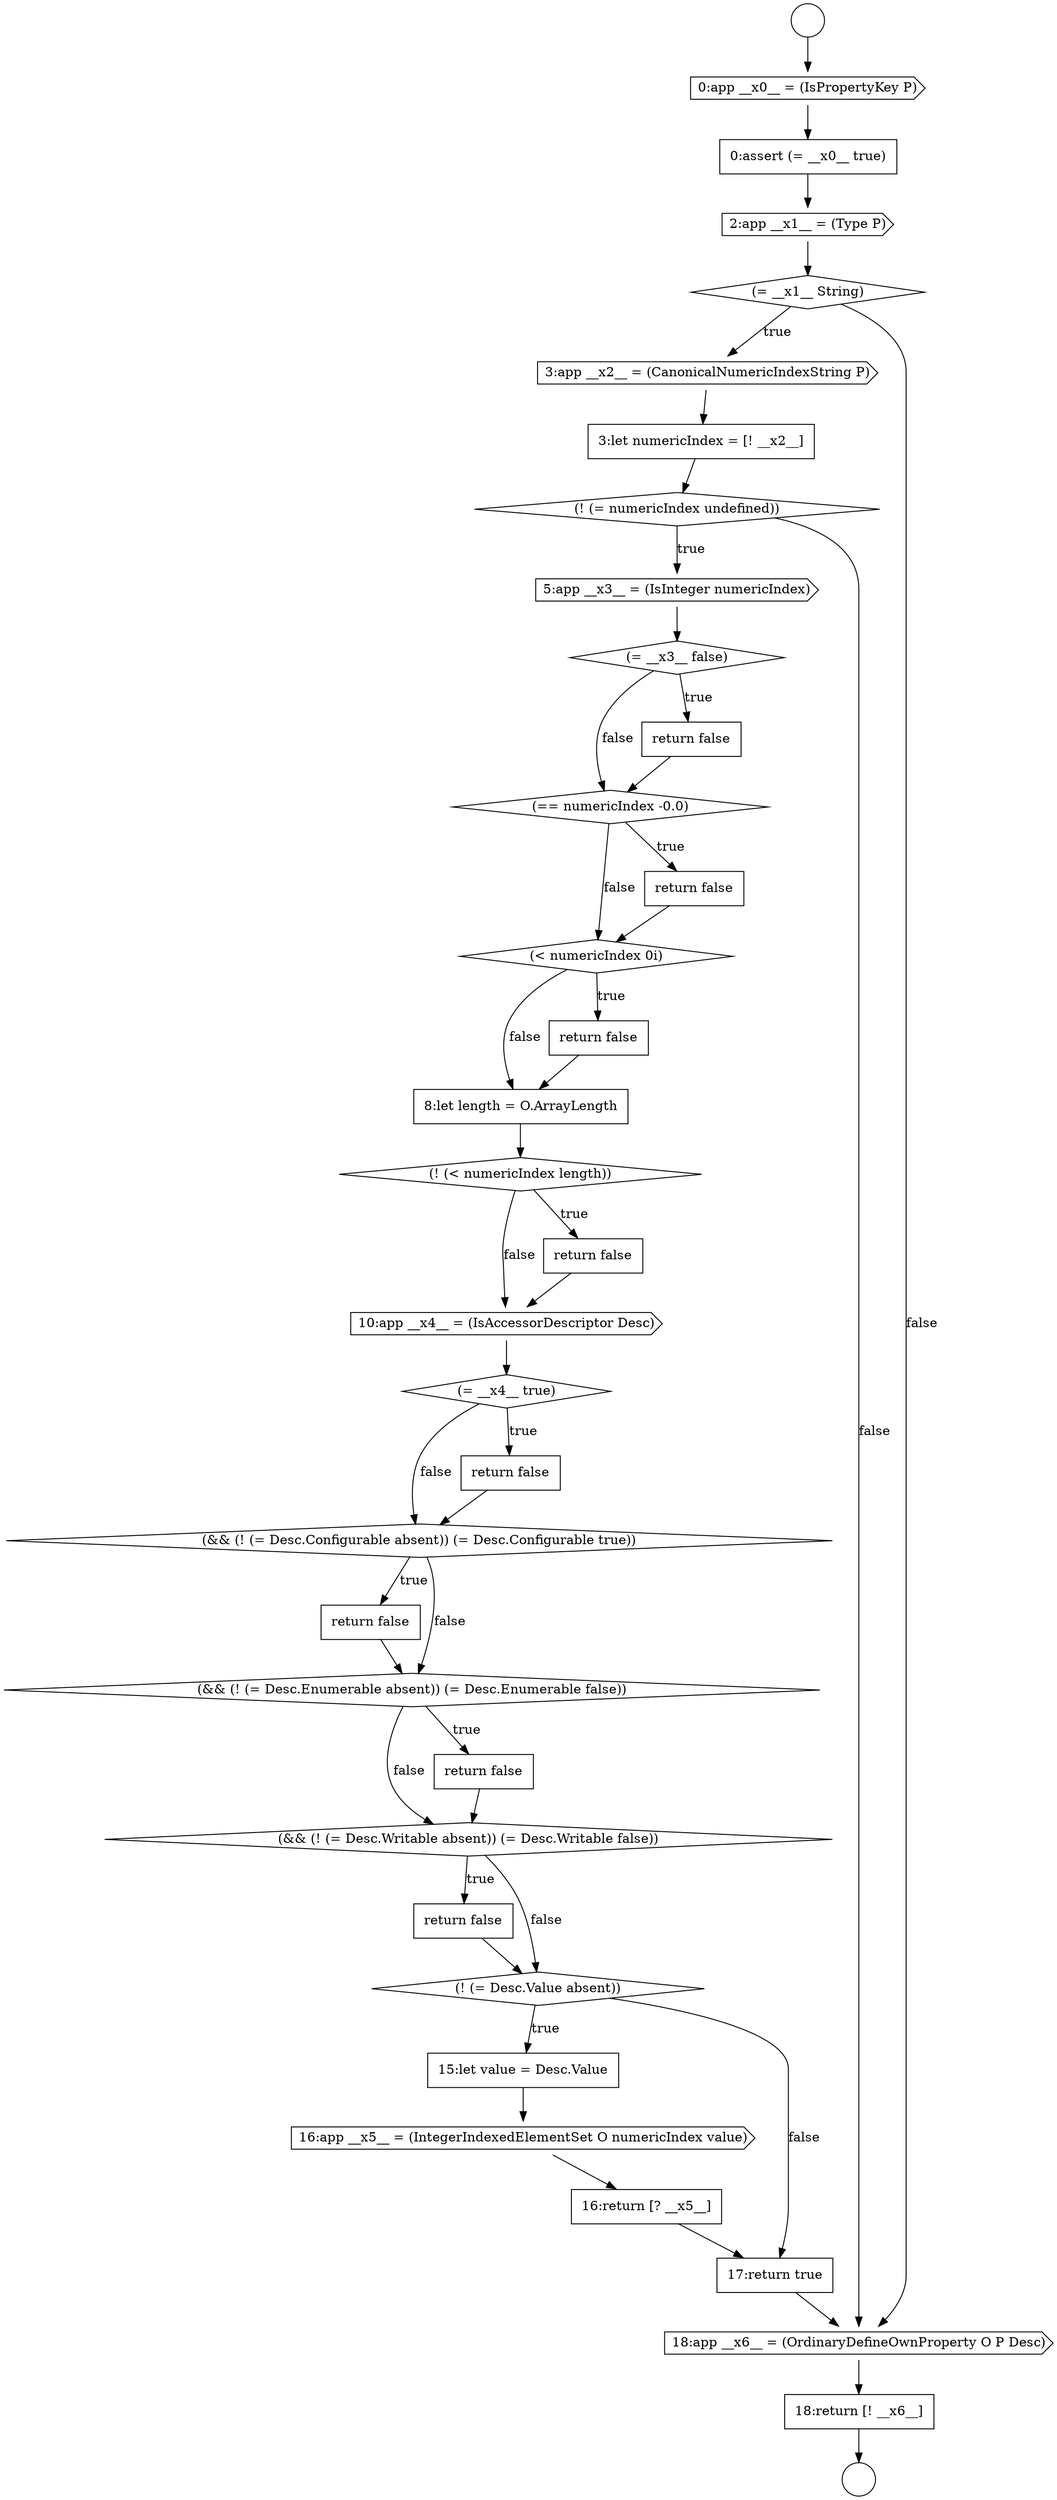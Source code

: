 digraph {
  node2495 [shape=diamond, label=<<font color="black">(&amp;&amp; (! (= Desc.Writable absent)) (= Desc.Writable false))</font>> color="black" fillcolor="white" style=filled]
  node2476 [shape=none, margin=0, label=<<font color="black">
    <table border="0" cellborder="1" cellspacing="0" cellpadding="10">
      <tr><td align="left">3:let numericIndex = [! __x2__]</td></tr>
    </table>
  </font>> color="black" fillcolor="white" style=filled]
  node2491 [shape=diamond, label=<<font color="black">(&amp;&amp; (! (= Desc.Configurable absent)) (= Desc.Configurable true))</font>> color="black" fillcolor="white" style=filled]
  node2469 [shape=circle label=" " color="black" fillcolor="white" style=filled]
  node2483 [shape=diamond, label=<<font color="black">(&lt; numericIndex 0i)</font>> color="black" fillcolor="white" style=filled]
  node2498 [shape=none, margin=0, label=<<font color="black">
    <table border="0" cellborder="1" cellspacing="0" cellpadding="10">
      <tr><td align="left">15:let value = Desc.Value</td></tr>
    </table>
  </font>> color="black" fillcolor="white" style=filled]
  node2472 [shape=none, margin=0, label=<<font color="black">
    <table border="0" cellborder="1" cellspacing="0" cellpadding="10">
      <tr><td align="left">0:assert (= __x0__ true)</td></tr>
    </table>
  </font>> color="black" fillcolor="white" style=filled]
  node2489 [shape=diamond, label=<<font color="black">(= __x4__ true)</font>> color="black" fillcolor="white" style=filled]
  node2474 [shape=diamond, label=<<font color="black">(= __x1__ String)</font>> color="black" fillcolor="white" style=filled]
  node2481 [shape=diamond, label=<<font color="black">(== numericIndex -0.0)</font>> color="black" fillcolor="white" style=filled]
  node2486 [shape=diamond, label=<<font color="black">(! (&lt; numericIndex length))</font>> color="black" fillcolor="white" style=filled]
  node2500 [shape=none, margin=0, label=<<font color="black">
    <table border="0" cellborder="1" cellspacing="0" cellpadding="10">
      <tr><td align="left">16:return [? __x5__]</td></tr>
    </table>
  </font>> color="black" fillcolor="white" style=filled]
  node2470 [shape=circle label=" " color="black" fillcolor="white" style=filled]
  node2499 [shape=cds, label=<<font color="black">16:app __x5__ = (IntegerIndexedElementSet O numericIndex value)</font>> color="black" fillcolor="white" style=filled]
  node2480 [shape=none, margin=0, label=<<font color="black">
    <table border="0" cellborder="1" cellspacing="0" cellpadding="10">
      <tr><td align="left">return false</td></tr>
    </table>
  </font>> color="black" fillcolor="white" style=filled]
  node2501 [shape=none, margin=0, label=<<font color="black">
    <table border="0" cellborder="1" cellspacing="0" cellpadding="10">
      <tr><td align="left">17:return true</td></tr>
    </table>
  </font>> color="black" fillcolor="white" style=filled]
  node2488 [shape=cds, label=<<font color="black">10:app __x4__ = (IsAccessorDescriptor Desc)</font>> color="black" fillcolor="white" style=filled]
  node2473 [shape=cds, label=<<font color="black">2:app __x1__ = (Type P)</font>> color="black" fillcolor="white" style=filled]
  node2496 [shape=none, margin=0, label=<<font color="black">
    <table border="0" cellborder="1" cellspacing="0" cellpadding="10">
      <tr><td align="left">return false</td></tr>
    </table>
  </font>> color="black" fillcolor="white" style=filled]
  node2477 [shape=diamond, label=<<font color="black">(! (= numericIndex undefined))</font>> color="black" fillcolor="white" style=filled]
  node2492 [shape=none, margin=0, label=<<font color="black">
    <table border="0" cellborder="1" cellspacing="0" cellpadding="10">
      <tr><td align="left">return false</td></tr>
    </table>
  </font>> color="black" fillcolor="white" style=filled]
  node2487 [shape=none, margin=0, label=<<font color="black">
    <table border="0" cellborder="1" cellspacing="0" cellpadding="10">
      <tr><td align="left">return false</td></tr>
    </table>
  </font>> color="black" fillcolor="white" style=filled]
  node2497 [shape=diamond, label=<<font color="black">(! (= Desc.Value absent))</font>> color="black" fillcolor="white" style=filled]
  node2482 [shape=none, margin=0, label=<<font color="black">
    <table border="0" cellborder="1" cellspacing="0" cellpadding="10">
      <tr><td align="left">return false</td></tr>
    </table>
  </font>> color="black" fillcolor="white" style=filled]
  node2478 [shape=cds, label=<<font color="black">5:app __x3__ = (IsInteger numericIndex)</font>> color="black" fillcolor="white" style=filled]
  node2493 [shape=diamond, label=<<font color="black">(&amp;&amp; (! (= Desc.Enumerable absent)) (= Desc.Enumerable false))</font>> color="black" fillcolor="white" style=filled]
  node2471 [shape=cds, label=<<font color="black">0:app __x0__ = (IsPropertyKey P)</font>> color="black" fillcolor="white" style=filled]
  node2503 [shape=none, margin=0, label=<<font color="black">
    <table border="0" cellborder="1" cellspacing="0" cellpadding="10">
      <tr><td align="left">18:return [! __x6__]</td></tr>
    </table>
  </font>> color="black" fillcolor="white" style=filled]
  node2479 [shape=diamond, label=<<font color="black">(= __x3__ false)</font>> color="black" fillcolor="white" style=filled]
  node2490 [shape=none, margin=0, label=<<font color="black">
    <table border="0" cellborder="1" cellspacing="0" cellpadding="10">
      <tr><td align="left">return false</td></tr>
    </table>
  </font>> color="black" fillcolor="white" style=filled]
  node2475 [shape=cds, label=<<font color="black">3:app __x2__ = (CanonicalNumericIndexString P)</font>> color="black" fillcolor="white" style=filled]
  node2494 [shape=none, margin=0, label=<<font color="black">
    <table border="0" cellborder="1" cellspacing="0" cellpadding="10">
      <tr><td align="left">return false</td></tr>
    </table>
  </font>> color="black" fillcolor="white" style=filled]
  node2502 [shape=cds, label=<<font color="black">18:app __x6__ = (OrdinaryDefineOwnProperty O P Desc)</font>> color="black" fillcolor="white" style=filled]
  node2485 [shape=none, margin=0, label=<<font color="black">
    <table border="0" cellborder="1" cellspacing="0" cellpadding="10">
      <tr><td align="left">8:let length = O.ArrayLength</td></tr>
    </table>
  </font>> color="black" fillcolor="white" style=filled]
  node2484 [shape=none, margin=0, label=<<font color="black">
    <table border="0" cellborder="1" cellspacing="0" cellpadding="10">
      <tr><td align="left">return false</td></tr>
    </table>
  </font>> color="black" fillcolor="white" style=filled]
  node2499 -> node2500 [ color="black"]
  node2486 -> node2487 [label=<<font color="black">true</font>> color="black"]
  node2486 -> node2488 [label=<<font color="black">false</font>> color="black"]
  node2500 -> node2501 [ color="black"]
  node2501 -> node2502 [ color="black"]
  node2493 -> node2494 [label=<<font color="black">true</font>> color="black"]
  node2493 -> node2495 [label=<<font color="black">false</font>> color="black"]
  node2497 -> node2498 [label=<<font color="black">true</font>> color="black"]
  node2497 -> node2501 [label=<<font color="black">false</font>> color="black"]
  node2469 -> node2471 [ color="black"]
  node2484 -> node2485 [ color="black"]
  node2488 -> node2489 [ color="black"]
  node2473 -> node2474 [ color="black"]
  node2496 -> node2497 [ color="black"]
  node2494 -> node2495 [ color="black"]
  node2487 -> node2488 [ color="black"]
  node2476 -> node2477 [ color="black"]
  node2495 -> node2496 [label=<<font color="black">true</font>> color="black"]
  node2495 -> node2497 [label=<<font color="black">false</font>> color="black"]
  node2481 -> node2482 [label=<<font color="black">true</font>> color="black"]
  node2481 -> node2483 [label=<<font color="black">false</font>> color="black"]
  node2489 -> node2490 [label=<<font color="black">true</font>> color="black"]
  node2489 -> node2491 [label=<<font color="black">false</font>> color="black"]
  node2474 -> node2475 [label=<<font color="black">true</font>> color="black"]
  node2474 -> node2502 [label=<<font color="black">false</font>> color="black"]
  node2492 -> node2493 [ color="black"]
  node2477 -> node2478 [label=<<font color="black">true</font>> color="black"]
  node2477 -> node2502 [label=<<font color="black">false</font>> color="black"]
  node2475 -> node2476 [ color="black"]
  node2480 -> node2481 [ color="black"]
  node2485 -> node2486 [ color="black"]
  node2502 -> node2503 [ color="black"]
  node2490 -> node2491 [ color="black"]
  node2491 -> node2492 [label=<<font color="black">true</font>> color="black"]
  node2491 -> node2493 [label=<<font color="black">false</font>> color="black"]
  node2503 -> node2470 [ color="black"]
  node2472 -> node2473 [ color="black"]
  node2478 -> node2479 [ color="black"]
  node2483 -> node2484 [label=<<font color="black">true</font>> color="black"]
  node2483 -> node2485 [label=<<font color="black">false</font>> color="black"]
  node2471 -> node2472 [ color="black"]
  node2482 -> node2483 [ color="black"]
  node2479 -> node2480 [label=<<font color="black">true</font>> color="black"]
  node2479 -> node2481 [label=<<font color="black">false</font>> color="black"]
  node2498 -> node2499 [ color="black"]
}
